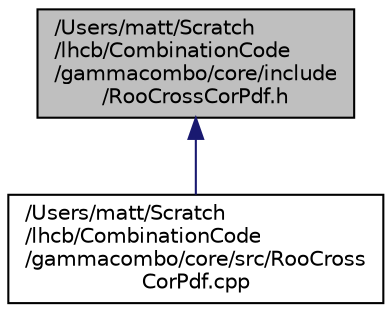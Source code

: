 digraph "/Users/matt/Scratch/lhcb/CombinationCode/gammacombo/core/include/RooCrossCorPdf.h"
{
  edge [fontname="Helvetica",fontsize="10",labelfontname="Helvetica",labelfontsize="10"];
  node [fontname="Helvetica",fontsize="10",shape=record];
  Node5 [label="/Users/matt/Scratch\l/lhcb/CombinationCode\l/gammacombo/core/include\l/RooCrossCorPdf.h",height=0.2,width=0.4,color="black", fillcolor="grey75", style="filled", fontcolor="black"];
  Node5 -> Node6 [dir="back",color="midnightblue",fontsize="10",style="solid",fontname="Helvetica"];
  Node6 [label="/Users/matt/Scratch\l/lhcb/CombinationCode\l/gammacombo/core/src/RooCross\lCorPdf.cpp",height=0.2,width=0.4,color="black", fillcolor="white", style="filled",URL="$_roo_cross_cor_pdf_8cpp.html"];
}
